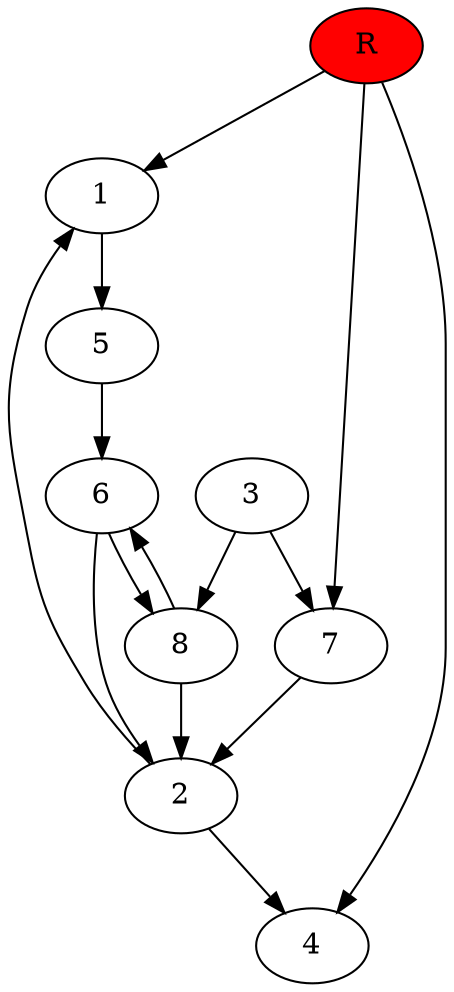digraph prb17699 {
	1
	2
	3
	4
	5
	6
	7
	8
	R [fillcolor="#ff0000" style=filled]
	1 -> 5
	2 -> 1
	2 -> 4
	3 -> 7
	3 -> 8
	5 -> 6
	6 -> 2
	6 -> 8
	7 -> 2
	8 -> 2
	8 -> 6
	R -> 1
	R -> 4
	R -> 7
}
